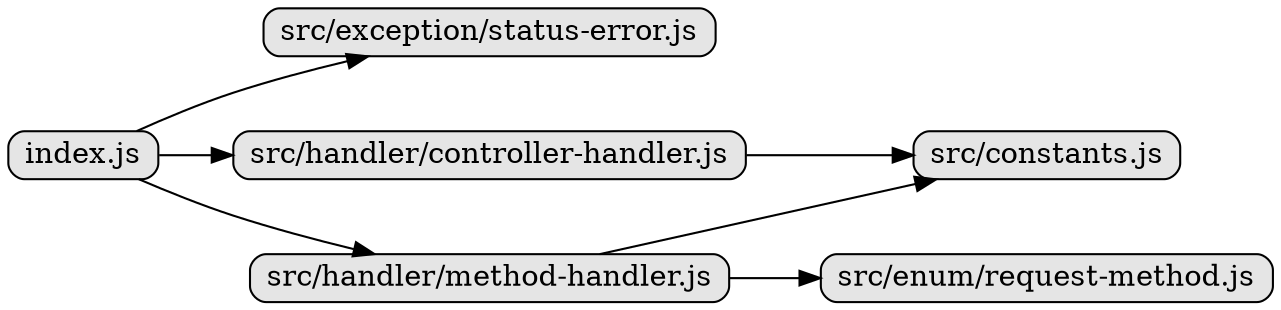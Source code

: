 digraph G {
  nodesep=0.5;
    charset="UTF-8";
    rankdir=LR;
    fixedsize=true;
    compound=true;
    node [style="rounded,filled", width=0, height=0, shape=box, fillcolor="#E5E5E5", concentrate=true]
  
  "index.js";
  "src/exception/status-error.js";
  "src/handler/controller-handler.js";
  "src/handler/method-handler.js";
  "src/constants.js";
  "src/enum/request-method.js";
  "index.js" -> "src/exception/status-error.js";
  "index.js" -> "src/handler/controller-handler.js";
  "index.js" -> "src/handler/method-handler.js";
  "src/handler/controller-handler.js" -> "src/constants.js";
  "src/handler/method-handler.js" -> "src/constants.js";
  "src/handler/method-handler.js" -> "src/enum/request-method.js";
}
